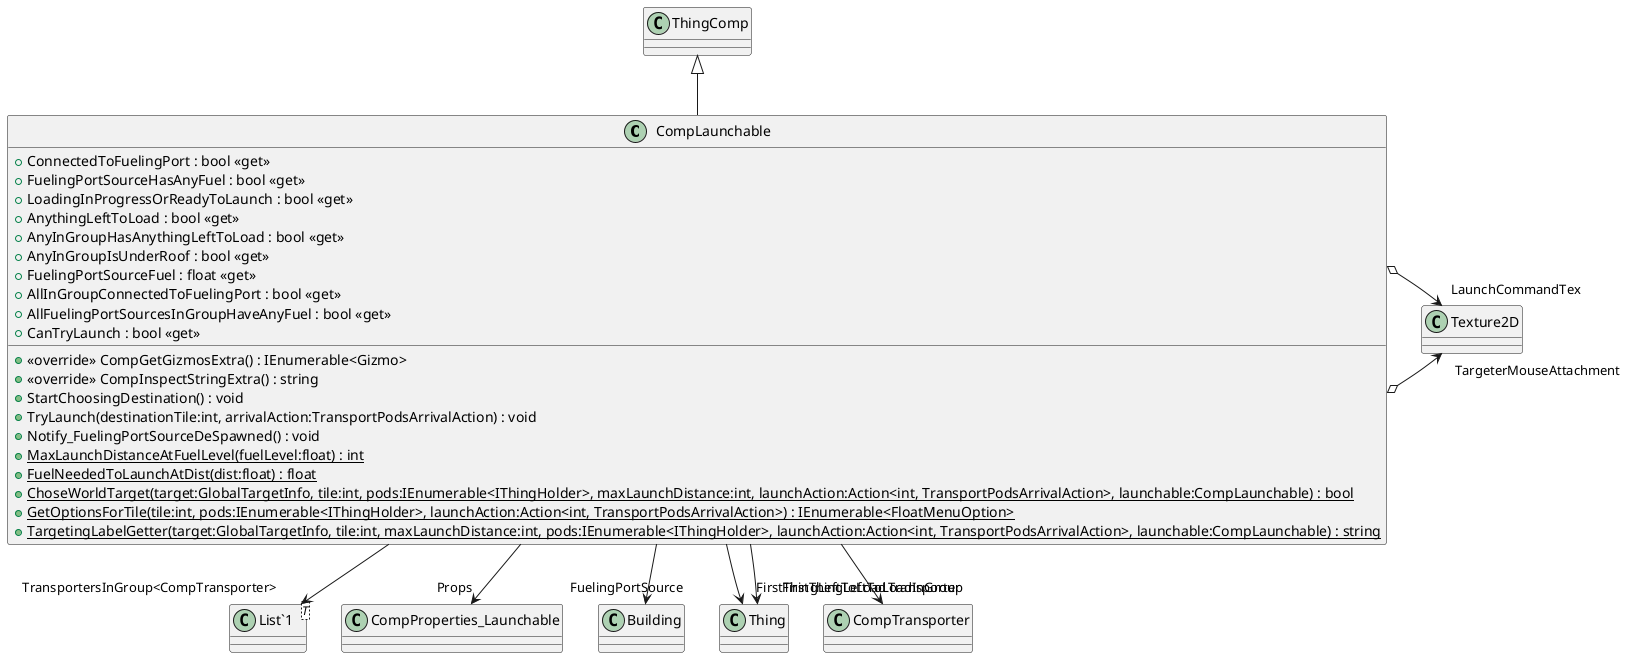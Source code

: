 @startuml
class CompLaunchable {
    + ConnectedToFuelingPort : bool <<get>>
    + FuelingPortSourceHasAnyFuel : bool <<get>>
    + LoadingInProgressOrReadyToLaunch : bool <<get>>
    + AnythingLeftToLoad : bool <<get>>
    + AnyInGroupHasAnythingLeftToLoad : bool <<get>>
    + AnyInGroupIsUnderRoof : bool <<get>>
    + FuelingPortSourceFuel : float <<get>>
    + AllInGroupConnectedToFuelingPort : bool <<get>>
    + AllFuelingPortSourcesInGroupHaveAnyFuel : bool <<get>>
    + CanTryLaunch : bool <<get>>
    + <<override>> CompGetGizmosExtra() : IEnumerable<Gizmo>
    + <<override>> CompInspectStringExtra() : string
    + StartChoosingDestination() : void
    + TryLaunch(destinationTile:int, arrivalAction:TransportPodsArrivalAction) : void
    + Notify_FuelingPortSourceDeSpawned() : void
    + {static} MaxLaunchDistanceAtFuelLevel(fuelLevel:float) : int
    + {static} FuelNeededToLaunchAtDist(dist:float) : float
    + {static} ChoseWorldTarget(target:GlobalTargetInfo, tile:int, pods:IEnumerable<IThingHolder>, maxLaunchDistance:int, launchAction:Action<int, TransportPodsArrivalAction>, launchable:CompLaunchable) : bool
    + {static} GetOptionsForTile(tile:int, pods:IEnumerable<IThingHolder>, launchAction:Action<int, TransportPodsArrivalAction>) : IEnumerable<FloatMenuOption>
    + {static} TargetingLabelGetter(target:GlobalTargetInfo, tile:int, maxLaunchDistance:int, pods:IEnumerable<IThingHolder>, launchAction:Action<int, TransportPodsArrivalAction>, launchable:CompLaunchable) : string
}
class "List`1"<T> {
}
ThingComp <|-- CompLaunchable
CompLaunchable o-> "TargeterMouseAttachment" Texture2D
CompLaunchable o-> "LaunchCommandTex" Texture2D
CompLaunchable --> "Props" CompProperties_Launchable
CompLaunchable --> "FuelingPortSource" Building
CompLaunchable --> "FirstThingLeftToLoad" Thing
CompLaunchable --> "TransportersInGroup<CompTransporter>" "List`1"
CompLaunchable --> "FirstThingLeftToLoadInGroup" Thing
CompLaunchable --> "Transporter" CompTransporter
@enduml
